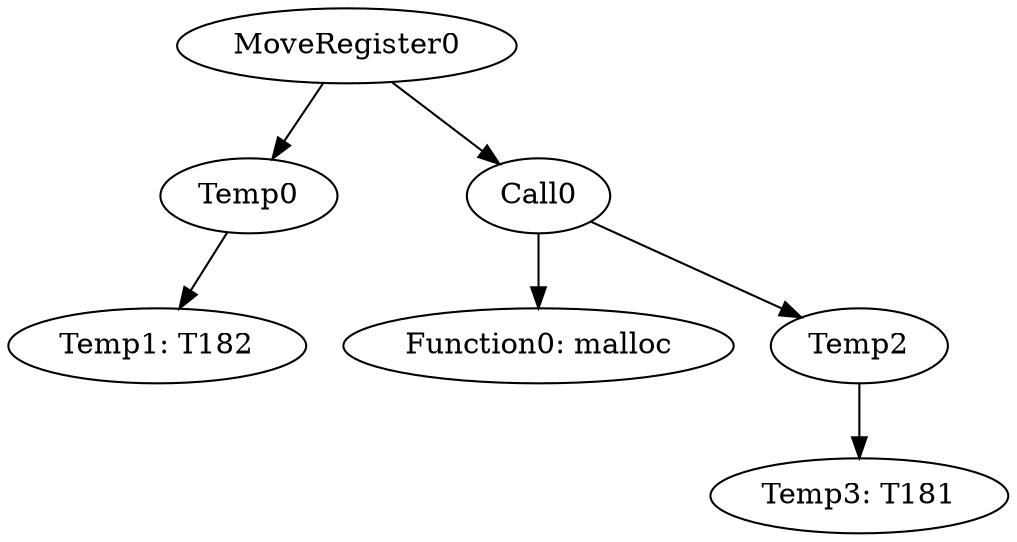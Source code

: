 digraph {
	ordering = out;
	Call0 -> "Function0: malloc";
	Call0 -> Temp2;
	MoveRegister0 -> Temp0;
	MoveRegister0 -> Call0;
	Temp2 -> "Temp3: T181";
	Temp0 -> "Temp1: T182";
}

